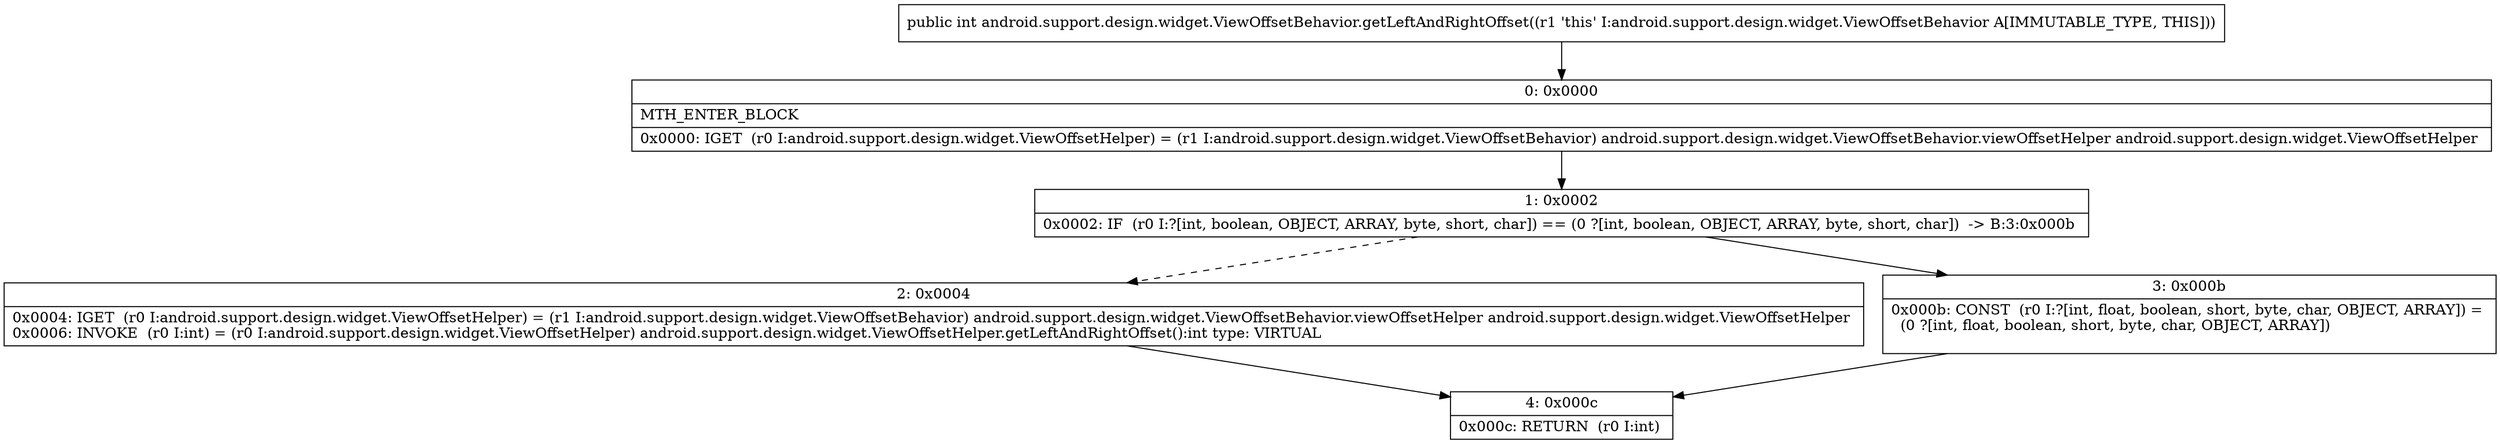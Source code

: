digraph "CFG forandroid.support.design.widget.ViewOffsetBehavior.getLeftAndRightOffset()I" {
Node_0 [shape=record,label="{0\:\ 0x0000|MTH_ENTER_BLOCK\l|0x0000: IGET  (r0 I:android.support.design.widget.ViewOffsetHelper) = (r1 I:android.support.design.widget.ViewOffsetBehavior) android.support.design.widget.ViewOffsetBehavior.viewOffsetHelper android.support.design.widget.ViewOffsetHelper \l}"];
Node_1 [shape=record,label="{1\:\ 0x0002|0x0002: IF  (r0 I:?[int, boolean, OBJECT, ARRAY, byte, short, char]) == (0 ?[int, boolean, OBJECT, ARRAY, byte, short, char])  \-\> B:3:0x000b \l}"];
Node_2 [shape=record,label="{2\:\ 0x0004|0x0004: IGET  (r0 I:android.support.design.widget.ViewOffsetHelper) = (r1 I:android.support.design.widget.ViewOffsetBehavior) android.support.design.widget.ViewOffsetBehavior.viewOffsetHelper android.support.design.widget.ViewOffsetHelper \l0x0006: INVOKE  (r0 I:int) = (r0 I:android.support.design.widget.ViewOffsetHelper) android.support.design.widget.ViewOffsetHelper.getLeftAndRightOffset():int type: VIRTUAL \l}"];
Node_3 [shape=record,label="{3\:\ 0x000b|0x000b: CONST  (r0 I:?[int, float, boolean, short, byte, char, OBJECT, ARRAY]) = \l  (0 ?[int, float, boolean, short, byte, char, OBJECT, ARRAY])\l \l}"];
Node_4 [shape=record,label="{4\:\ 0x000c|0x000c: RETURN  (r0 I:int) \l}"];
MethodNode[shape=record,label="{public int android.support.design.widget.ViewOffsetBehavior.getLeftAndRightOffset((r1 'this' I:android.support.design.widget.ViewOffsetBehavior A[IMMUTABLE_TYPE, THIS])) }"];
MethodNode -> Node_0;
Node_0 -> Node_1;
Node_1 -> Node_2[style=dashed];
Node_1 -> Node_3;
Node_2 -> Node_4;
Node_3 -> Node_4;
}

